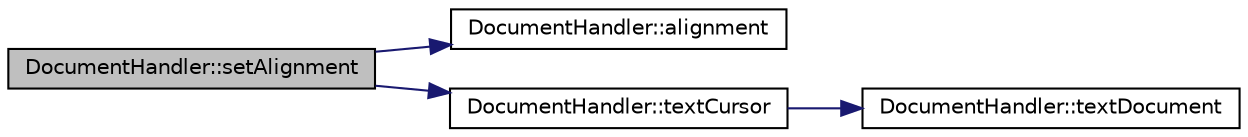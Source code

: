 digraph "DocumentHandler::setAlignment"
{
 // INTERACTIVE_SVG=YES
 // LATEX_PDF_SIZE
  edge [fontname="Helvetica",fontsize="10",labelfontname="Helvetica",labelfontsize="10"];
  node [fontname="Helvetica",fontsize="10",shape=record];
  rankdir="LR";
  Node114 [label="DocumentHandler::setAlignment",height=0.2,width=0.4,color="black", fillcolor="grey75", style="filled", fontcolor="black",tooltip=" "];
  Node114 -> Node115 [color="midnightblue",fontsize="10",style="solid",fontname="Helvetica"];
  Node115 [label="DocumentHandler::alignment",height=0.2,width=0.4,color="black", fillcolor="white", style="filled",URL="$class_document_handler.html#ac0a7e8dc34a2b49853298f2a00b154de",tooltip=" "];
  Node114 -> Node116 [color="midnightblue",fontsize="10",style="solid",fontname="Helvetica"];
  Node116 [label="DocumentHandler::textCursor",height=0.2,width=0.4,color="black", fillcolor="white", style="filled",URL="$class_document_handler.html#ae55aadbeadcfd135b9c9c9af3a3baf45",tooltip=" "];
  Node116 -> Node117 [color="midnightblue",fontsize="10",style="solid",fontname="Helvetica"];
  Node117 [label="DocumentHandler::textDocument",height=0.2,width=0.4,color="black", fillcolor="white", style="filled",URL="$class_document_handler.html#adf01b0d89a4b2764ce27cf36180bb07f",tooltip=" "];
}
